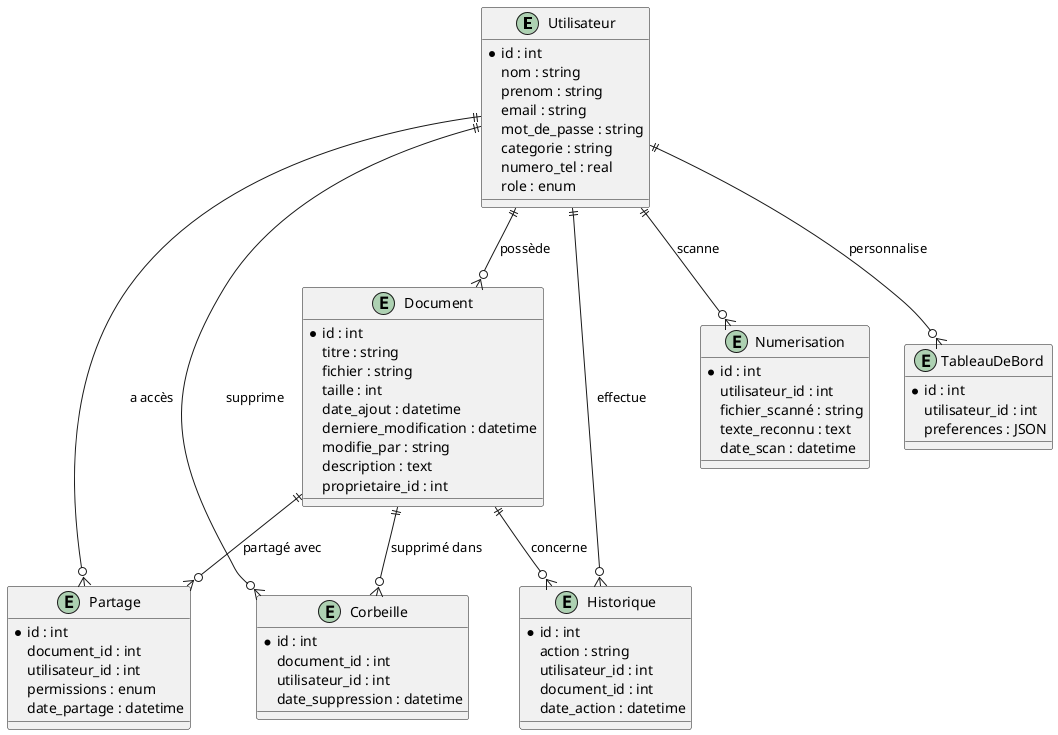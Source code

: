 @startuml

entity Utilisateur {
    *id : int
    nom : string
    prenom : string
    email : string
    mot_de_passe : string
    categorie : string
    numero_tel : real
    role : enum
}

entity Document {
    *id : int
    titre : string
    fichier : string
    taille : int
    date_ajout : datetime
    derniere_modification : datetime
    modifie_par : string
    description : text
    proprietaire_id : int
}

entity Partage {
    *id : int
    document_id : int
    utilisateur_id : int
    permissions : enum
    date_partage : datetime
}

entity Historique {
    *id : int
    action : string
    utilisateur_id : int
    document_id : int
    date_action : datetime
}

entity Corbeille {
    *id : int
    document_id : int
    utilisateur_id : int
    date_suppression : datetime
}

entity Numerisation {
    *id : int
    utilisateur_id : int
    fichier_scanné : string
    texte_reconnu : text
    date_scan : datetime
}

entity TableauDeBord {
    *id : int
    utilisateur_id : int
    preferences : JSON
}

Utilisateur ||--o{ Document : "possède"
Document ||--o{ Partage : "partagé avec"
Utilisateur ||--o{ Partage : "a accès"
Utilisateur ||--o{ Historique : "effectue"
Document ||--o{ Historique : "concerne"
Document ||--o{ Corbeille : "supprimé dans"
Utilisateur ||--o{ Corbeille : "supprime"
Utilisateur ||--o{ Numerisation : "scanne"
Utilisateur ||--o{ TableauDeBord : "personnalise"

@enduml